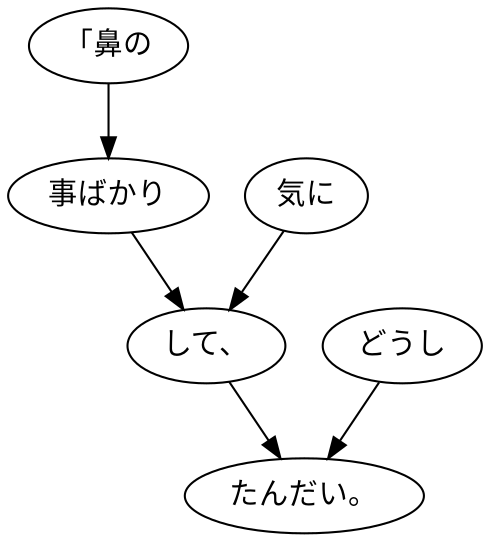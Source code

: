 digraph graph2362 {
	node0 [label="「鼻の"];
	node1 [label="事ばかり"];
	node2 [label="気に"];
	node3 [label="して、"];
	node4 [label="どうし"];
	node5 [label="たんだい。"];
	node0 -> node1;
	node1 -> node3;
	node2 -> node3;
	node3 -> node5;
	node4 -> node5;
}
